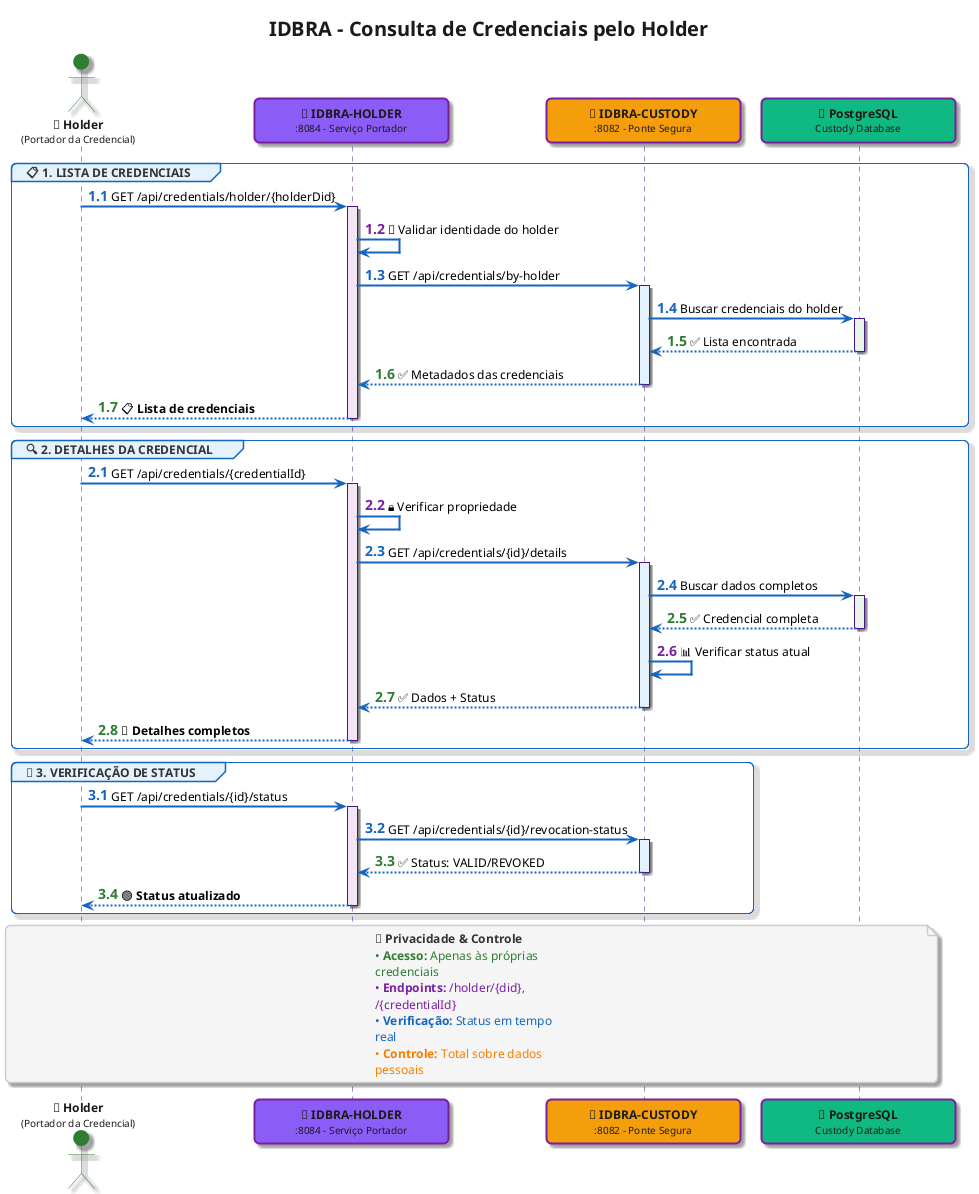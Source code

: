 @startuml
!theme vibrant

skinparam {
  backgroundColor transparent
  roundcorner 10
  shadowing true

  sequenceArrowColor #1565C0
  sequenceArrowThickness 2
  sequenceLifeLineBackgroundColor #F3E5F5
  sequenceLifeLineBorderColor #4A148C
  sequenceLifeLineBorderThickness 2

  sequenceParticipantBackgroundColor #FFFFFF
  sequenceParticipantBorderColor #7B1FA2
  sequenceParticipantBorderThickness 2
  sequenceParticipantFontColor #1A1A1A

  sequenceActorBackgroundColor #E8F5E8
  sequenceActorBorderColor #2E7D32
  sequenceActorFontColor #1A1A1A

  sequenceGroupBackgroundColor #E3F2FD
  sequenceGroupBorderColor #1565C0
  sequenceGroupHeaderFontColor #333333

  noteFontColor #333333
  noteBackgroundColor #F5F5F5
  noteBorderColor #CCCCCC

  defaultFontName "SF Pro Display"
  defaultFontSize 12
  sequenceMessageAlign left

  minClassWidth 180
  wrapWidth 200
}

title <size:20><color:#1A1A1A><b>IDBRA - Consulta de Credenciais pelo Holder</b></color></size>

actor "👤 **Holder**\n<size:10>(Portador da Credencial)</size>" as HOLDER_USER #2E7D32
participant "👤 **IDBRA-HOLDER**\n<size:10>:8084 - Serviço Portador</size>" as HOLDER #8b5cf6
participant "🔐 **IDBRA-CUSTODY**\n<size:10>:8082 - Ponte Segura</size>" as CUSTODY #f59e0b
participant "💾 **PostgreSQL**\n<size:10>Custody Database</size>" as DB_CUSTODY #10b981

group <color:#333333><b>📋 1. LISTA DE CREDENCIAIS</b></color>
  HOLDER_USER -> HOLDER: <color:#1565C0><size:14><b>1.1</b></size></color> GET /api/credentials/holder/{holderDid}
  activate HOLDER #F3E5F5

  HOLDER -> HOLDER: <color:#7B1FA2><size:14><b>1.2</b></size></color> 🔐 Validar identidade do holder

  HOLDER -> CUSTODY: <color:#1565C0><size:14><b>1.3</b></size></color> GET /api/credentials/by-holder
  activate CUSTODY #E3F2FD

  CUSTODY -> DB_CUSTODY: <color:#1565C0><size:14><b>1.4</b></size></color> Buscar credenciais do holder
  activate DB_CUSTODY #E8F5E8

  DB_CUSTODY --> CUSTODY: <color:#2E7D32><size:14><b>1.5</b></size></color> ✅ Lista encontrada
  deactivate DB_CUSTODY

  CUSTODY --> HOLDER: <color:#2E7D32><size:14><b>1.6</b></size></color> ✅ Metadados das credenciais
  deactivate CUSTODY

  HOLDER --> HOLDER_USER: <color:#2E7D32><size:14><b>1.7</b></size></color> 📋 **Lista de credenciais**
  deactivate HOLDER
end

group <color:#333333><b>🔍 2. DETALHES DA CREDENCIAL</b></color>
  HOLDER_USER -> HOLDER: <color:#1565C0><size:14><b>2.1</b></size></color> GET /api/credentials/{credentialId}
  activate HOLDER #F3E5F5

  HOLDER -> HOLDER: <color:#7B1FA2><size:14><b>2.2</b></size></color> 🔒 Verificar propriedade

  HOLDER -> CUSTODY: <color:#1565C0><size:14><b>2.3</b></size></color> GET /api/credentials/{id}/details
  activate CUSTODY #E3F2FD

  CUSTODY -> DB_CUSTODY: <color:#1565C0><size:14><b>2.4</b></size></color> Buscar dados completos
  activate DB_CUSTODY #E8F5E8

  DB_CUSTODY --> CUSTODY: <color:#2E7D32><size:14><b>2.5</b></size></color> ✅ Credencial completa
  deactivate DB_CUSTODY

  CUSTODY -> CUSTODY: <color:#7B1FA2><size:14><b>2.6</b></size></color> 📊 Verificar status atual

  CUSTODY --> HOLDER: <color:#2E7D32><size:14><b>2.7</b></size></color> ✅ Dados + Status
  deactivate CUSTODY

  HOLDER --> HOLDER_USER: <color:#2E7D32><size:14><b>2.8</b></size></color> 📄 **Detalhes completos**
  deactivate HOLDER
end

group <color:#333333><b>🔄 3. VERIFICAÇÃO DE STATUS</b></color>
  HOLDER_USER -> HOLDER: <color:#1565C0><size:14><b>3.1</b></size></color> GET /api/credentials/{id}/status
  activate HOLDER #F3E5F5

  HOLDER -> CUSTODY: <color:#1565C0><size:14><b>3.2</b></size></color> GET /api/credentials/{id}/revocation-status
  activate CUSTODY #E3F2FD

  CUSTODY --> HOLDER: <color:#2E7D32><size:14><b>3.3</b></size></color> ✅ Status: VALID/REVOKED
  deactivate CUSTODY

  HOLDER --> HOLDER_USER: <color:#2E7D32><size:14><b>3.4</b></size></color> 🟢 **Status atualizado**
  deactivate HOLDER
end

note over HOLDER_USER, DB_CUSTODY #F5F5F5
  <color:#333333><b>🔐 Privacidade & Controle</b></color>
  <color:#2E7D32>• <b>Acesso:</b> Apenas às próprias credenciais</color>
  <color:#7B1FA2>• <b>Endpoints:</b> /holder/{did}, /{credentialId}</color>
  <color:#1565C0>• <b>Verificação:</b> Status em tempo real</color>
  <color:#F57C00>• <b>Controle:</b> Total sobre dados pessoais</color>
end note

@enduml
